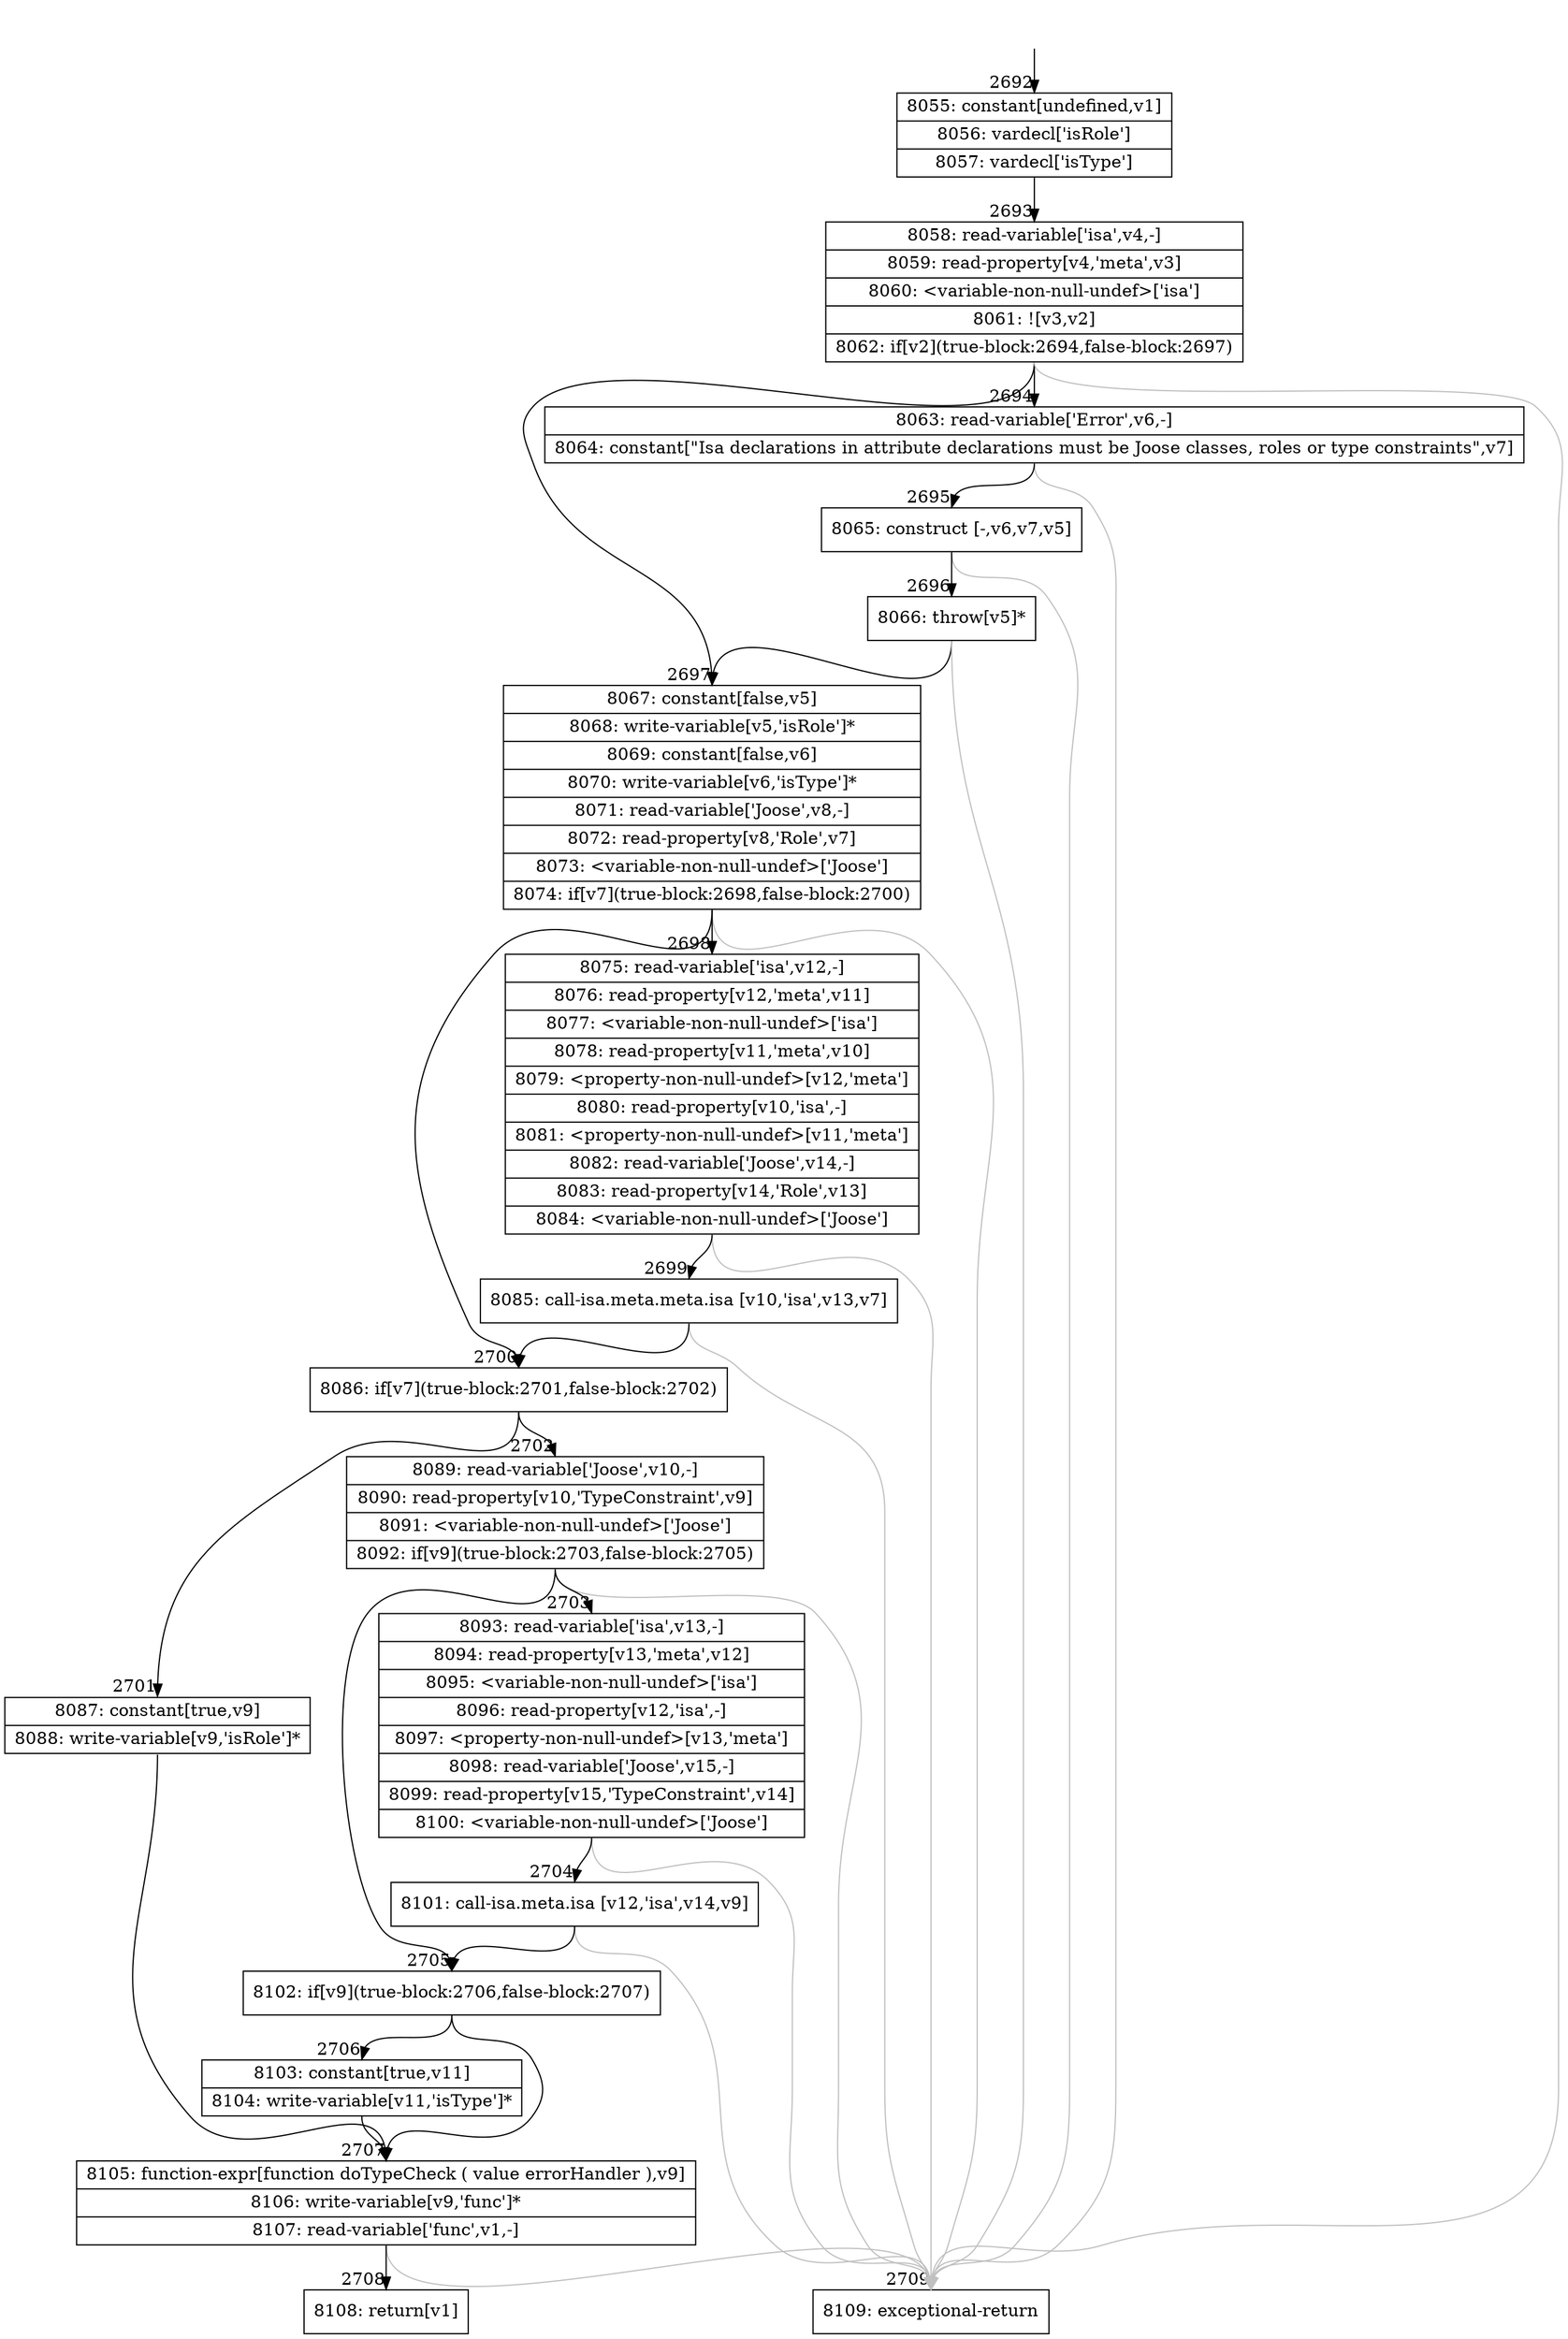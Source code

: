digraph {
rankdir="TD"
BB_entry291[shape=none,label=""];
BB_entry291 -> BB2692 [tailport=s, headport=n, headlabel="    2692"]
BB2692 [shape=record label="{8055: constant[undefined,v1]|8056: vardecl['isRole']|8057: vardecl['isType']}" ] 
BB2692 -> BB2693 [tailport=s, headport=n, headlabel="      2693"]
BB2693 [shape=record label="{8058: read-variable['isa',v4,-]|8059: read-property[v4,'meta',v3]|8060: \<variable-non-null-undef\>['isa']|8061: ![v3,v2]|8062: if[v2](true-block:2694,false-block:2697)}" ] 
BB2693 -> BB2694 [tailport=s, headport=n, headlabel="      2694"]
BB2693 -> BB2697 [tailport=s, headport=n, headlabel="      2697"]
BB2693 -> BB2709 [tailport=s, headport=n, color=gray, headlabel="      2709"]
BB2694 [shape=record label="{8063: read-variable['Error',v6,-]|8064: constant[\"Isa declarations in attribute declarations must be Joose classes, roles or type constraints\",v7]}" ] 
BB2694 -> BB2695 [tailport=s, headport=n, headlabel="      2695"]
BB2694 -> BB2709 [tailport=s, headport=n, color=gray]
BB2695 [shape=record label="{8065: construct [-,v6,v7,v5]}" ] 
BB2695 -> BB2696 [tailport=s, headport=n, headlabel="      2696"]
BB2695 -> BB2709 [tailport=s, headport=n, color=gray]
BB2696 [shape=record label="{8066: throw[v5]*}" ] 
BB2696 -> BB2697 [tailport=s, headport=n]
BB2696 -> BB2709 [tailport=s, headport=n, color=gray]
BB2697 [shape=record label="{8067: constant[false,v5]|8068: write-variable[v5,'isRole']*|8069: constant[false,v6]|8070: write-variable[v6,'isType']*|8071: read-variable['Joose',v8,-]|8072: read-property[v8,'Role',v7]|8073: \<variable-non-null-undef\>['Joose']|8074: if[v7](true-block:2698,false-block:2700)}" ] 
BB2697 -> BB2700 [tailport=s, headport=n, headlabel="      2700"]
BB2697 -> BB2698 [tailport=s, headport=n, headlabel="      2698"]
BB2697 -> BB2709 [tailport=s, headport=n, color=gray]
BB2698 [shape=record label="{8075: read-variable['isa',v12,-]|8076: read-property[v12,'meta',v11]|8077: \<variable-non-null-undef\>['isa']|8078: read-property[v11,'meta',v10]|8079: \<property-non-null-undef\>[v12,'meta']|8080: read-property[v10,'isa',-]|8081: \<property-non-null-undef\>[v11,'meta']|8082: read-variable['Joose',v14,-]|8083: read-property[v14,'Role',v13]|8084: \<variable-non-null-undef\>['Joose']}" ] 
BB2698 -> BB2699 [tailport=s, headport=n, headlabel="      2699"]
BB2698 -> BB2709 [tailport=s, headport=n, color=gray]
BB2699 [shape=record label="{8085: call-isa.meta.meta.isa [v10,'isa',v13,v7]}" ] 
BB2699 -> BB2700 [tailport=s, headport=n]
BB2699 -> BB2709 [tailport=s, headport=n, color=gray]
BB2700 [shape=record label="{8086: if[v7](true-block:2701,false-block:2702)}" ] 
BB2700 -> BB2701 [tailport=s, headport=n, headlabel="      2701"]
BB2700 -> BB2702 [tailport=s, headport=n, headlabel="      2702"]
BB2701 [shape=record label="{8087: constant[true,v9]|8088: write-variable[v9,'isRole']*}" ] 
BB2701 -> BB2707 [tailport=s, headport=n, headlabel="      2707"]
BB2702 [shape=record label="{8089: read-variable['Joose',v10,-]|8090: read-property[v10,'TypeConstraint',v9]|8091: \<variable-non-null-undef\>['Joose']|8092: if[v9](true-block:2703,false-block:2705)}" ] 
BB2702 -> BB2705 [tailport=s, headport=n, headlabel="      2705"]
BB2702 -> BB2703 [tailport=s, headport=n, headlabel="      2703"]
BB2702 -> BB2709 [tailport=s, headport=n, color=gray]
BB2703 [shape=record label="{8093: read-variable['isa',v13,-]|8094: read-property[v13,'meta',v12]|8095: \<variable-non-null-undef\>['isa']|8096: read-property[v12,'isa',-]|8097: \<property-non-null-undef\>[v13,'meta']|8098: read-variable['Joose',v15,-]|8099: read-property[v15,'TypeConstraint',v14]|8100: \<variable-non-null-undef\>['Joose']}" ] 
BB2703 -> BB2704 [tailport=s, headport=n, headlabel="      2704"]
BB2703 -> BB2709 [tailport=s, headport=n, color=gray]
BB2704 [shape=record label="{8101: call-isa.meta.isa [v12,'isa',v14,v9]}" ] 
BB2704 -> BB2705 [tailport=s, headport=n]
BB2704 -> BB2709 [tailport=s, headport=n, color=gray]
BB2705 [shape=record label="{8102: if[v9](true-block:2706,false-block:2707)}" ] 
BB2705 -> BB2706 [tailport=s, headport=n, headlabel="      2706"]
BB2705 -> BB2707 [tailport=s, headport=n]
BB2706 [shape=record label="{8103: constant[true,v11]|8104: write-variable[v11,'isType']*}" ] 
BB2706 -> BB2707 [tailport=s, headport=n]
BB2707 [shape=record label="{8105: function-expr[function doTypeCheck ( value errorHandler ),v9]|8106: write-variable[v9,'func']*|8107: read-variable['func',v1,-]}" ] 
BB2707 -> BB2708 [tailport=s, headport=n, headlabel="      2708"]
BB2707 -> BB2709 [tailport=s, headport=n, color=gray]
BB2708 [shape=record label="{8108: return[v1]}" ] 
BB2709 [shape=record label="{8109: exceptional-return}" ] 
//#$~ 3129
}
